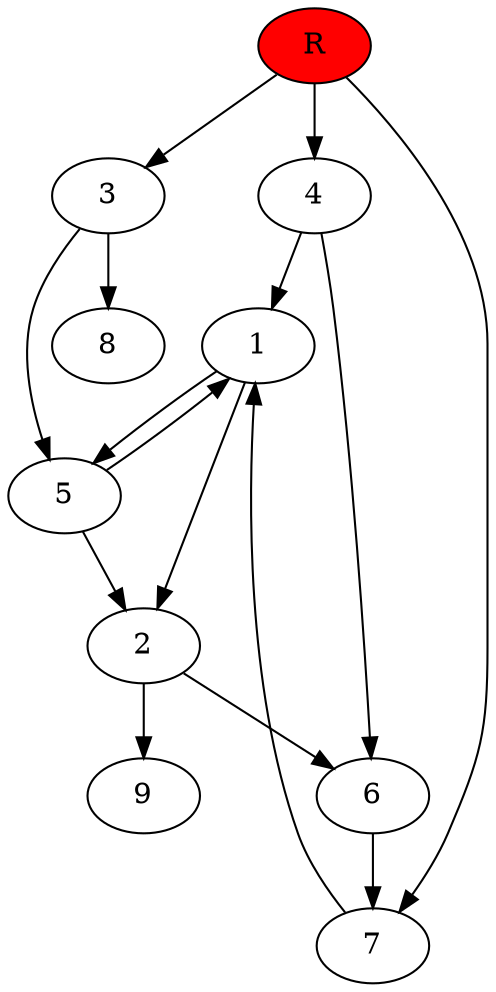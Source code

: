 digraph prb3206 {
	1
	2
	3
	4
	5
	6
	7
	8
	R [fillcolor="#ff0000" style=filled]
	1 -> 2
	1 -> 5
	2 -> 6
	2 -> 9
	3 -> 5
	3 -> 8
	4 -> 1
	4 -> 6
	5 -> 1
	5 -> 2
	6 -> 7
	7 -> 1
	R -> 3
	R -> 4
	R -> 7
}
